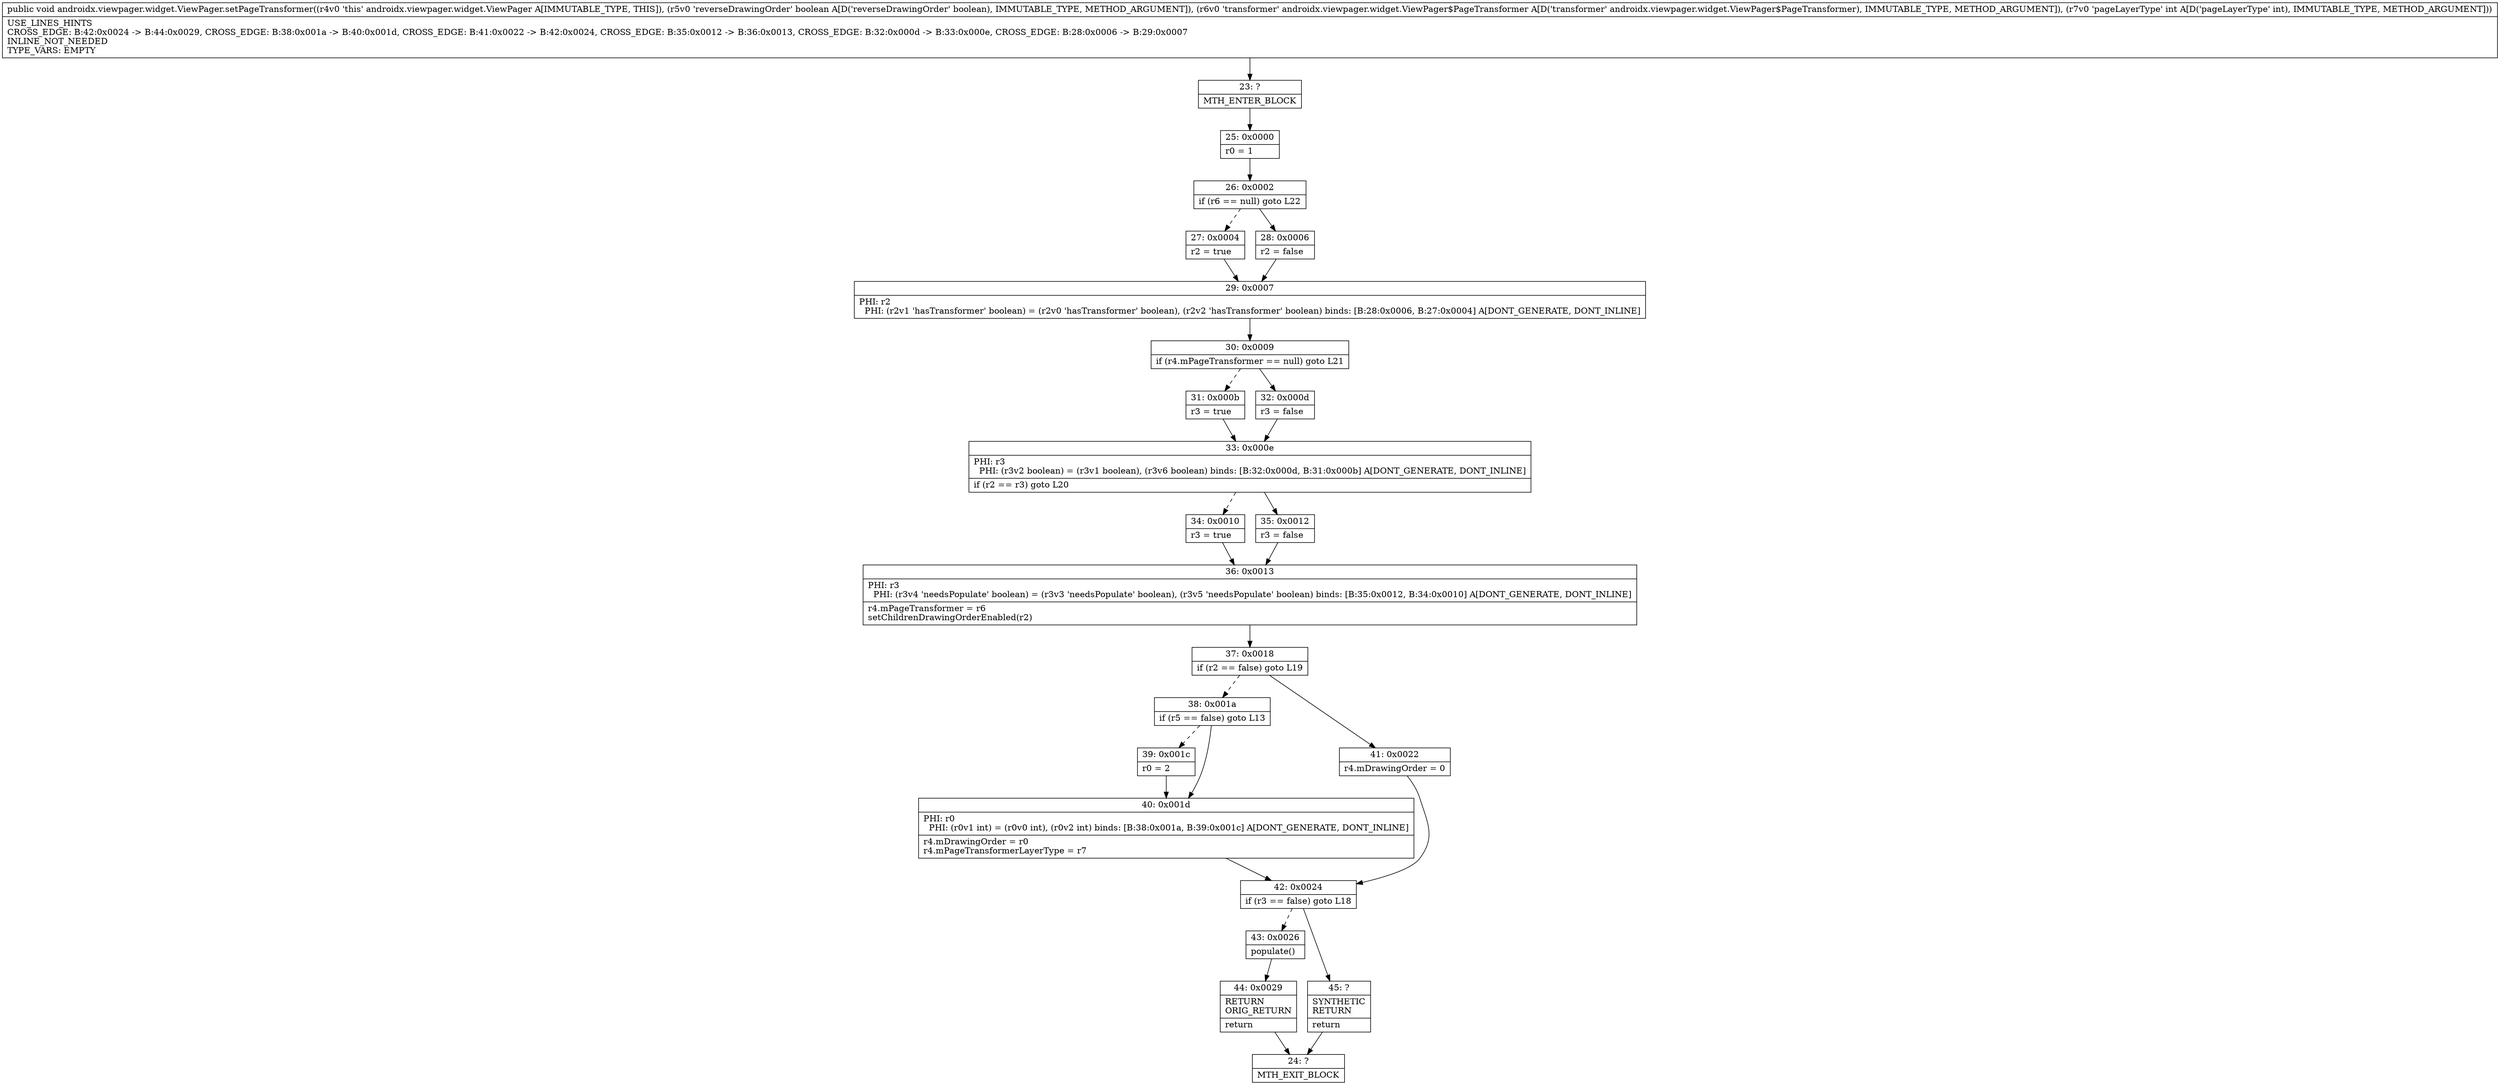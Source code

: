 digraph "CFG forandroidx.viewpager.widget.ViewPager.setPageTransformer(ZLandroidx\/viewpager\/widget\/ViewPager$PageTransformer;I)V" {
Node_23 [shape=record,label="{23\:\ ?|MTH_ENTER_BLOCK\l}"];
Node_25 [shape=record,label="{25\:\ 0x0000|r0 = 1\l}"];
Node_26 [shape=record,label="{26\:\ 0x0002|if (r6 == null) goto L22\l}"];
Node_27 [shape=record,label="{27\:\ 0x0004|r2 = true\l}"];
Node_29 [shape=record,label="{29\:\ 0x0007|PHI: r2 \l  PHI: (r2v1 'hasTransformer' boolean) = (r2v0 'hasTransformer' boolean), (r2v2 'hasTransformer' boolean) binds: [B:28:0x0006, B:27:0x0004] A[DONT_GENERATE, DONT_INLINE]\l}"];
Node_30 [shape=record,label="{30\:\ 0x0009|if (r4.mPageTransformer == null) goto L21\l}"];
Node_31 [shape=record,label="{31\:\ 0x000b|r3 = true\l}"];
Node_33 [shape=record,label="{33\:\ 0x000e|PHI: r3 \l  PHI: (r3v2 boolean) = (r3v1 boolean), (r3v6 boolean) binds: [B:32:0x000d, B:31:0x000b] A[DONT_GENERATE, DONT_INLINE]\l|if (r2 == r3) goto L20\l}"];
Node_34 [shape=record,label="{34\:\ 0x0010|r3 = true\l}"];
Node_36 [shape=record,label="{36\:\ 0x0013|PHI: r3 \l  PHI: (r3v4 'needsPopulate' boolean) = (r3v3 'needsPopulate' boolean), (r3v5 'needsPopulate' boolean) binds: [B:35:0x0012, B:34:0x0010] A[DONT_GENERATE, DONT_INLINE]\l|r4.mPageTransformer = r6\lsetChildrenDrawingOrderEnabled(r2)\l}"];
Node_37 [shape=record,label="{37\:\ 0x0018|if (r2 == false) goto L19\l}"];
Node_38 [shape=record,label="{38\:\ 0x001a|if (r5 == false) goto L13\l}"];
Node_39 [shape=record,label="{39\:\ 0x001c|r0 = 2\l}"];
Node_40 [shape=record,label="{40\:\ 0x001d|PHI: r0 \l  PHI: (r0v1 int) = (r0v0 int), (r0v2 int) binds: [B:38:0x001a, B:39:0x001c] A[DONT_GENERATE, DONT_INLINE]\l|r4.mDrawingOrder = r0\lr4.mPageTransformerLayerType = r7\l}"];
Node_42 [shape=record,label="{42\:\ 0x0024|if (r3 == false) goto L18\l}"];
Node_43 [shape=record,label="{43\:\ 0x0026|populate()\l}"];
Node_44 [shape=record,label="{44\:\ 0x0029|RETURN\lORIG_RETURN\l|return\l}"];
Node_24 [shape=record,label="{24\:\ ?|MTH_EXIT_BLOCK\l}"];
Node_45 [shape=record,label="{45\:\ ?|SYNTHETIC\lRETURN\l|return\l}"];
Node_41 [shape=record,label="{41\:\ 0x0022|r4.mDrawingOrder = 0\l}"];
Node_35 [shape=record,label="{35\:\ 0x0012|r3 = false\l}"];
Node_32 [shape=record,label="{32\:\ 0x000d|r3 = false\l}"];
Node_28 [shape=record,label="{28\:\ 0x0006|r2 = false\l}"];
MethodNode[shape=record,label="{public void androidx.viewpager.widget.ViewPager.setPageTransformer((r4v0 'this' androidx.viewpager.widget.ViewPager A[IMMUTABLE_TYPE, THIS]), (r5v0 'reverseDrawingOrder' boolean A[D('reverseDrawingOrder' boolean), IMMUTABLE_TYPE, METHOD_ARGUMENT]), (r6v0 'transformer' androidx.viewpager.widget.ViewPager$PageTransformer A[D('transformer' androidx.viewpager.widget.ViewPager$PageTransformer), IMMUTABLE_TYPE, METHOD_ARGUMENT]), (r7v0 'pageLayerType' int A[D('pageLayerType' int), IMMUTABLE_TYPE, METHOD_ARGUMENT]))  | USE_LINES_HINTS\lCROSS_EDGE: B:42:0x0024 \-\> B:44:0x0029, CROSS_EDGE: B:38:0x001a \-\> B:40:0x001d, CROSS_EDGE: B:41:0x0022 \-\> B:42:0x0024, CROSS_EDGE: B:35:0x0012 \-\> B:36:0x0013, CROSS_EDGE: B:32:0x000d \-\> B:33:0x000e, CROSS_EDGE: B:28:0x0006 \-\> B:29:0x0007\lINLINE_NOT_NEEDED\lTYPE_VARS: EMPTY\l}"];
MethodNode -> Node_23;Node_23 -> Node_25;
Node_25 -> Node_26;
Node_26 -> Node_27[style=dashed];
Node_26 -> Node_28;
Node_27 -> Node_29;
Node_29 -> Node_30;
Node_30 -> Node_31[style=dashed];
Node_30 -> Node_32;
Node_31 -> Node_33;
Node_33 -> Node_34[style=dashed];
Node_33 -> Node_35;
Node_34 -> Node_36;
Node_36 -> Node_37;
Node_37 -> Node_38[style=dashed];
Node_37 -> Node_41;
Node_38 -> Node_39[style=dashed];
Node_38 -> Node_40;
Node_39 -> Node_40;
Node_40 -> Node_42;
Node_42 -> Node_43[style=dashed];
Node_42 -> Node_45;
Node_43 -> Node_44;
Node_44 -> Node_24;
Node_45 -> Node_24;
Node_41 -> Node_42;
Node_35 -> Node_36;
Node_32 -> Node_33;
Node_28 -> Node_29;
}

